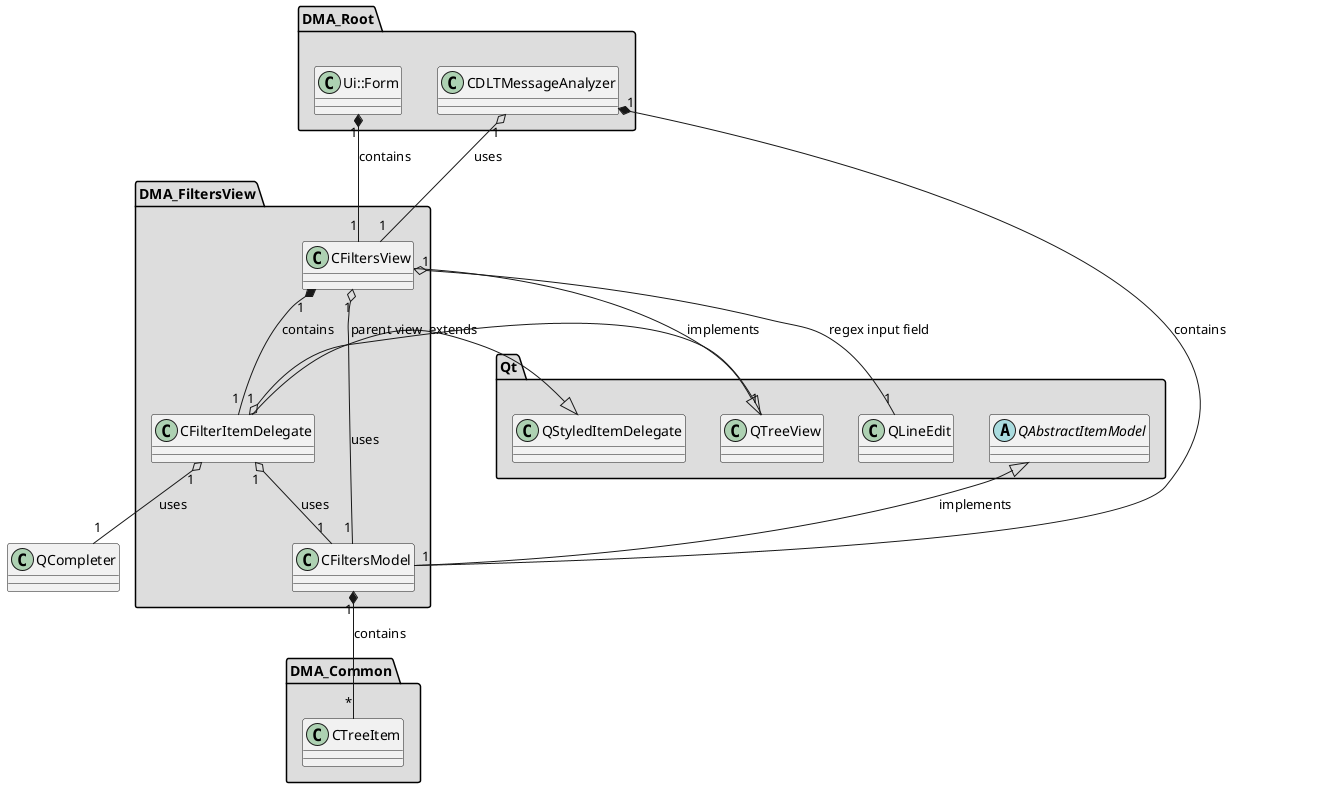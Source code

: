 
@startuml

skinparam wrapWidth 600
package "DMA_Common" #DDDDDD
{

class "CTreeItem"
{
}

}

package "DMA_FiltersView" #DDDDDD
{

class "CFilterItemDelegate"
{
}

class "CFiltersModel"
{
}

class "CFiltersView"
{
}

}

package "DMA_Root" #DDDDDD
{

class "CDLTMessageAnalyzer"
{
}

class "Ui::Form"
{
}

}

package "Qt" #DDDDDD
{

abstract class "QAbstractItemModel"
{
}

class "QLineEdit"
{
}

class "QStyledItemDelegate"
{
}

class "QTreeView"
{
}

}

'====================Inheritance section====================
QStyledItemDelegate <|-- CFilterItemDelegate : extends
QAbstractItemModel <|-- CFiltersModel : implements
QTreeView <|-- CFiltersView : implements

'====================Dependencies section====================
CFilterItemDelegate "1" o-- "1" CFiltersModel : uses
CFilterItemDelegate "1" o-- "1" QCompleter : uses
CFilterItemDelegate "1" o-- "1" QTreeView : parent view
CFiltersModel "1" *-- "*" CTreeItem : contains
CFiltersView "1" *-- "1" CFilterItemDelegate : contains
CFiltersView "1" o-- "1" CFiltersModel : uses
CFiltersView "1" o-- "1" QLineEdit : regex input field
CDLTMessageAnalyzer "1" *-- "1" CFiltersModel : contains
CDLTMessageAnalyzer "1" o-- "1" CFiltersView : uses
Ui::Form "1" *-- "1" CFiltersView : contains

@enduml